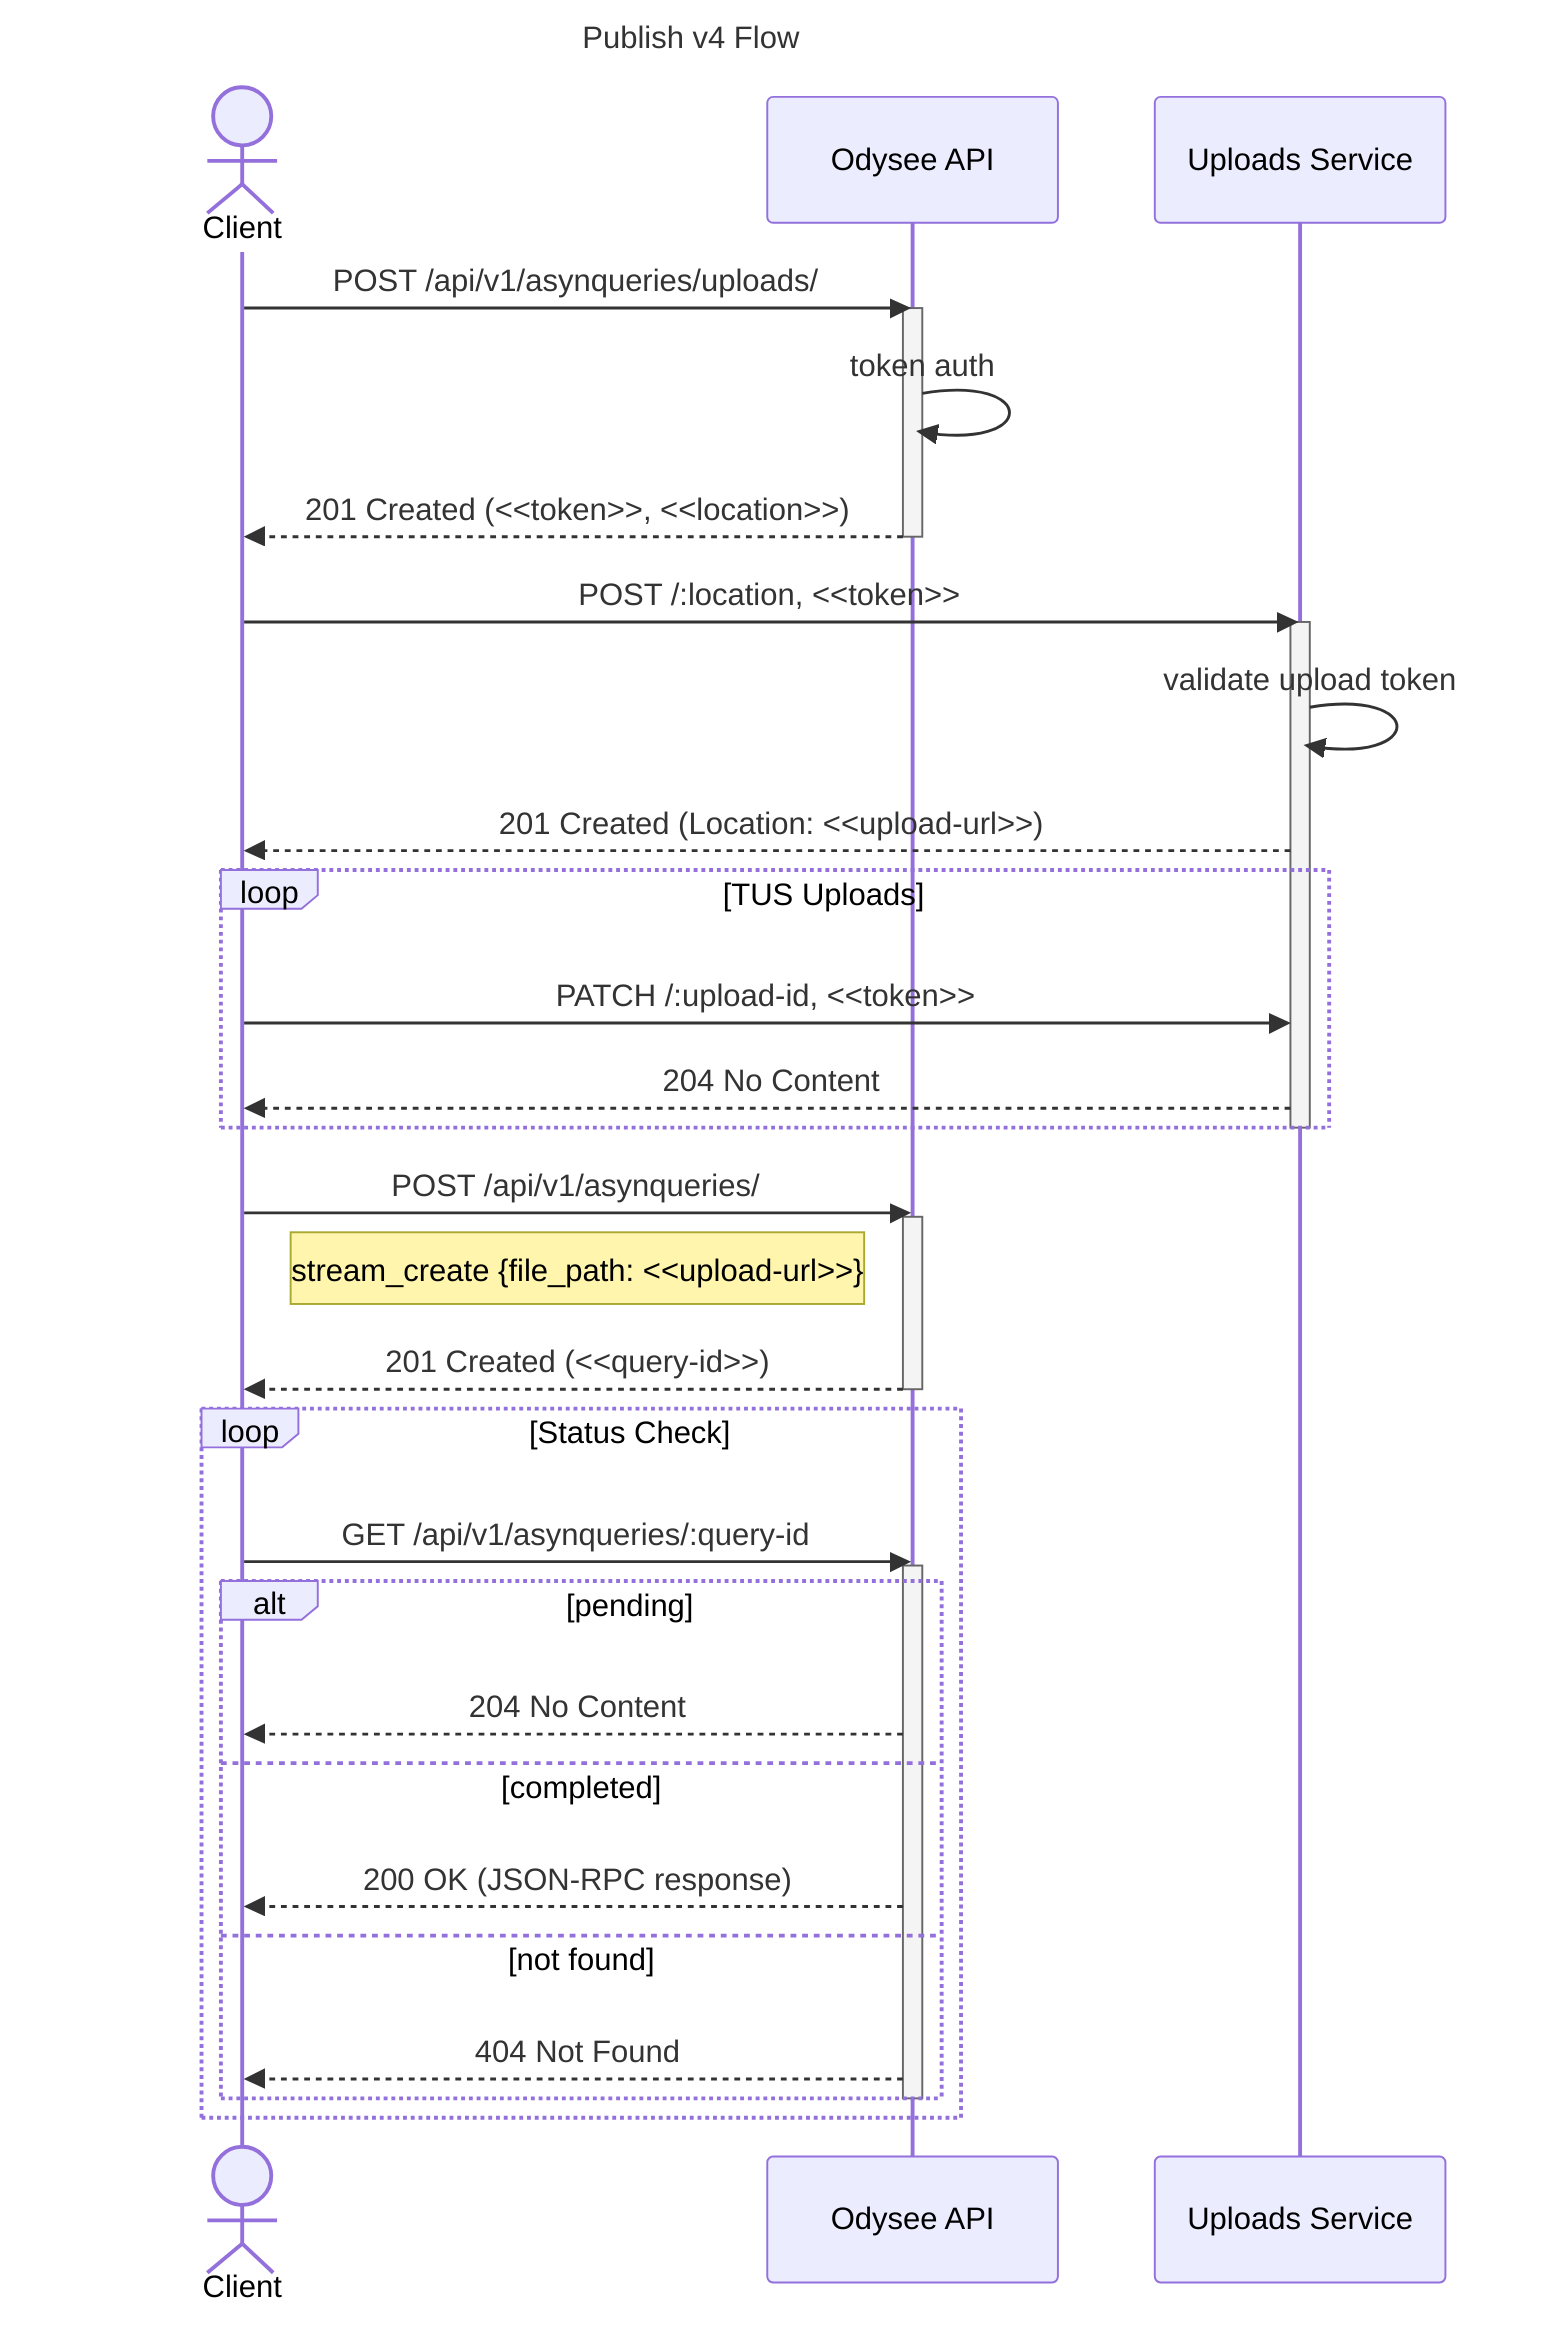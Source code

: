 ---
title: Publish v4 Flow
---
sequenceDiagram
    actor Client
    participant OAPI as Odysee API
    participant Uploads as Uploads Service

    Client->>OAPI: POST /api/v1/asynqueries/uploads/
    activate OAPI
    OAPI->>OAPI: token auth
    OAPI-->>Client: 201 Created (<<token>>, <<location>>)
    deactivate OAPI

    Client->>Uploads: POST /:location, <<token>>
    activate Uploads
    Uploads->>Uploads: validate upload token
    Uploads-->>Client: 201 Created (Location: <<upload-url>>)

    loop TUS Uploads
        Client->>Uploads: PATCH /:upload-id, <<token>>
        Uploads-->>Client: 204 No Content
    end
    deactivate Uploads

    Client->>OAPI: POST /api/v1/asynqueries/
    activate OAPI
    note Left of OAPI: stream_create {file_path: <<upload-url>>}
    OAPI-->>Client: 201 Created (<<query-id>>)
    deactivate OAPI

    loop Status Check
      Client->>OAPI: GET /api/v1/asynqueries/:query-id
      activate OAPI
      alt pending
        OAPI-->>Client: 204 No Content
      else completed
        OAPI-->>Client: 200 OK (JSON-RPC response)
      else not found
        OAPI-->>Client: 404 Not Found
      end
      deactivate OAPI
    end